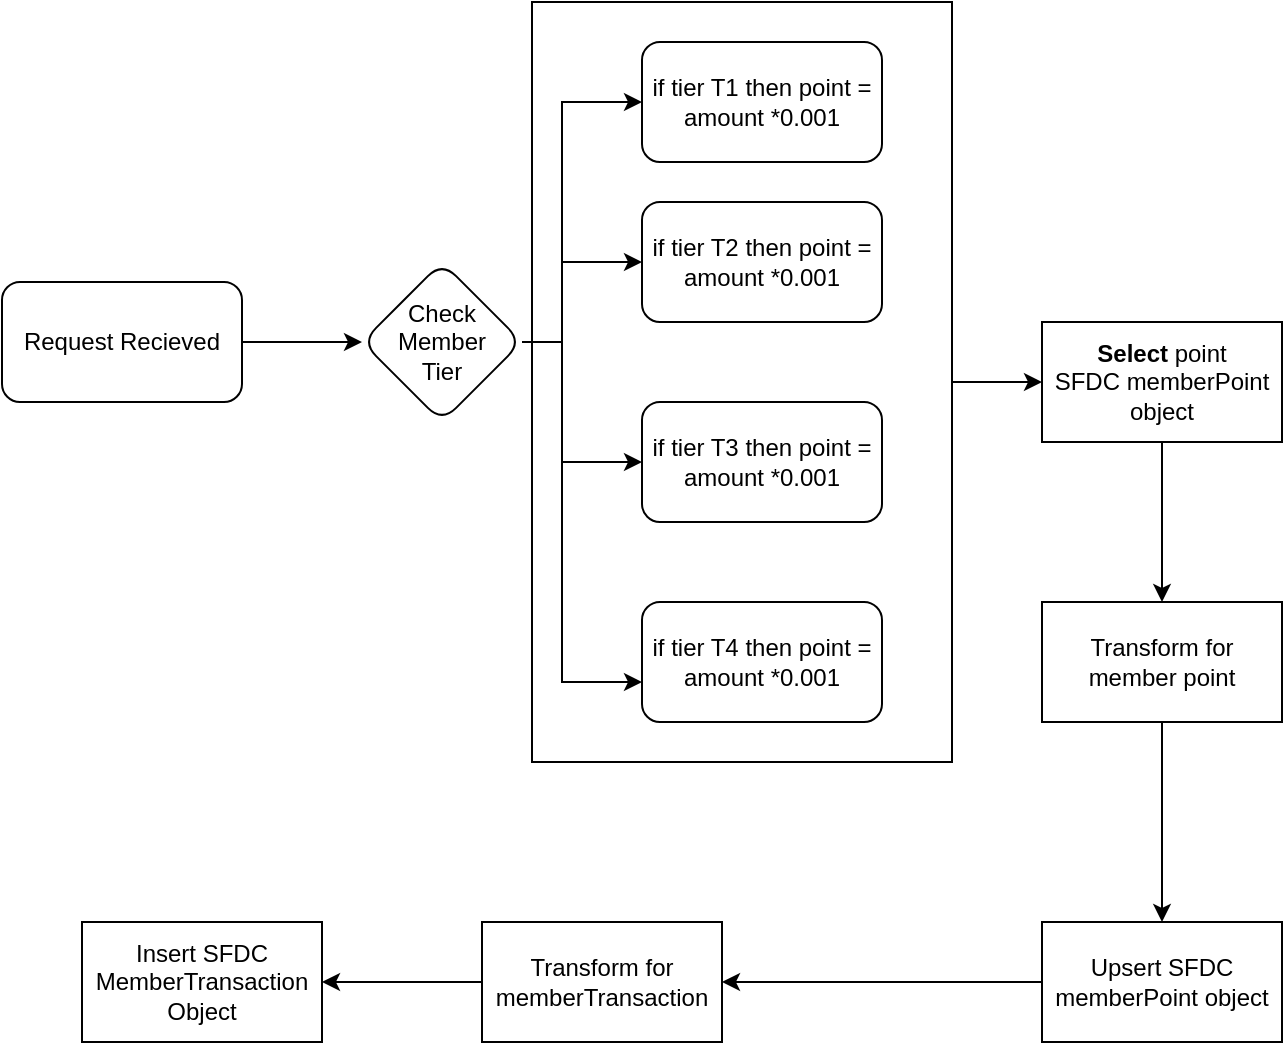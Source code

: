 <mxfile version="15.4.1" type="device"><diagram id="gD7FjpAjMpZCFQ8S9hq2" name="Page-1"><mxGraphModel dx="1186" dy="696" grid="1" gridSize="10" guides="1" tooltips="1" connect="1" arrows="1" fold="1" page="1" pageScale="1" pageWidth="850" pageHeight="1100" math="0" shadow="0"><root><mxCell id="0"/><mxCell id="1" parent="0"/><mxCell id="5dHmo4KTh3gtVsXL3wFc-5" value="" style="edgeStyle=orthogonalEdgeStyle;rounded=0;orthogonalLoop=1;jettySize=auto;html=1;entryX=0;entryY=0.5;entryDx=0;entryDy=0;" edge="1" parent="1" source="5dHmo4KTh3gtVsXL3wFc-1" target="5dHmo4KTh3gtVsXL3wFc-23"><mxGeometry relative="1" as="geometry"><mxPoint x="340" y="190" as="targetPoint"/></mxGeometry></mxCell><mxCell id="5dHmo4KTh3gtVsXL3wFc-1" value="Request Recieved" style="rounded=1;whiteSpace=wrap;html=1;" vertex="1" parent="1"><mxGeometry x="160" y="160" width="120" height="60" as="geometry"/></mxCell><mxCell id="5dHmo4KTh3gtVsXL3wFc-18" value="" style="edgeStyle=orthogonalEdgeStyle;rounded=0;orthogonalLoop=1;jettySize=auto;html=1;entryX=0;entryY=0.5;entryDx=0;entryDy=0;" edge="1" parent="1" source="5dHmo4KTh3gtVsXL3wFc-16" target="5dHmo4KTh3gtVsXL3wFc-30"><mxGeometry relative="1" as="geometry"/></mxCell><mxCell id="5dHmo4KTh3gtVsXL3wFc-16" value="" style="rounded=0;whiteSpace=wrap;html=1;fillColor=default;" vertex="1" parent="1"><mxGeometry x="425" y="20" width="210" height="380" as="geometry"/></mxCell><mxCell id="5dHmo4KTh3gtVsXL3wFc-29" value="" style="edgeStyle=orthogonalEdgeStyle;rounded=0;orthogonalLoop=1;jettySize=auto;html=1;" edge="1" parent="1" source="5dHmo4KTh3gtVsXL3wFc-17" target="5dHmo4KTh3gtVsXL3wFc-28"><mxGeometry relative="1" as="geometry"/></mxCell><mxCell id="5dHmo4KTh3gtVsXL3wFc-17" value="Transform for member point" style="whiteSpace=wrap;html=1;rounded=0;fillColor=none;" vertex="1" parent="1"><mxGeometry x="680" y="320" width="120" height="60" as="geometry"/></mxCell><mxCell id="5dHmo4KTh3gtVsXL3wFc-19" value="" style="edgeStyle=orthogonalEdgeStyle;rounded=0;orthogonalLoop=1;jettySize=auto;html=1;" edge="1" parent="1" source="5dHmo4KTh3gtVsXL3wFc-23" target="5dHmo4KTh3gtVsXL3wFc-24"><mxGeometry relative="1" as="geometry"><Array as="points"><mxPoint x="440" y="190"/></Array></mxGeometry></mxCell><mxCell id="5dHmo4KTh3gtVsXL3wFc-20" value="" style="edgeStyle=orthogonalEdgeStyle;rounded=0;orthogonalLoop=1;jettySize=auto;html=1;" edge="1" parent="1" source="5dHmo4KTh3gtVsXL3wFc-23" target="5dHmo4KTh3gtVsXL3wFc-25"><mxGeometry relative="1" as="geometry"><Array as="points"><mxPoint x="440" y="190"/><mxPoint x="440" y="150"/></Array></mxGeometry></mxCell><mxCell id="5dHmo4KTh3gtVsXL3wFc-21" value="" style="edgeStyle=orthogonalEdgeStyle;rounded=0;orthogonalLoop=1;jettySize=auto;html=1;" edge="1" parent="1" source="5dHmo4KTh3gtVsXL3wFc-23" target="5dHmo4KTh3gtVsXL3wFc-26"><mxGeometry relative="1" as="geometry"><Array as="points"><mxPoint x="440" y="190"/><mxPoint x="440" y="250"/></Array></mxGeometry></mxCell><mxCell id="5dHmo4KTh3gtVsXL3wFc-22" value="" style="edgeStyle=orthogonalEdgeStyle;rounded=0;orthogonalLoop=1;jettySize=auto;html=1;" edge="1" parent="1" source="5dHmo4KTh3gtVsXL3wFc-23" target="5dHmo4KTh3gtVsXL3wFc-27"><mxGeometry relative="1" as="geometry"><Array as="points"><mxPoint x="440" y="190"/><mxPoint x="440" y="360"/></Array></mxGeometry></mxCell><mxCell id="5dHmo4KTh3gtVsXL3wFc-23" value="&lt;div&gt;Check Member &lt;br&gt;&lt;/div&gt;&lt;div&gt;Tier&lt;/div&gt;" style="rhombus;whiteSpace=wrap;html=1;rounded=1;" vertex="1" parent="1"><mxGeometry x="340" y="150" width="80" height="80" as="geometry"/></mxCell><mxCell id="5dHmo4KTh3gtVsXL3wFc-24" value="if tier T1 then point = amount *0.001" style="whiteSpace=wrap;html=1;rounded=1;" vertex="1" parent="1"><mxGeometry x="480" y="40" width="120" height="60" as="geometry"/></mxCell><mxCell id="5dHmo4KTh3gtVsXL3wFc-25" value="if tier T2 then point = amount *0.001" style="whiteSpace=wrap;html=1;rounded=1;" vertex="1" parent="1"><mxGeometry x="480" y="120" width="120" height="60" as="geometry"/></mxCell><mxCell id="5dHmo4KTh3gtVsXL3wFc-26" value="if tier T3 then point = amount *0.001" style="whiteSpace=wrap;html=1;rounded=1;" vertex="1" parent="1"><mxGeometry x="480" y="220" width="120" height="60" as="geometry"/></mxCell><mxCell id="5dHmo4KTh3gtVsXL3wFc-27" value="if tier T4 then point = amount *0.001" style="whiteSpace=wrap;html=1;rounded=1;" vertex="1" parent="1"><mxGeometry x="480" y="320" width="120" height="60" as="geometry"/></mxCell><mxCell id="5dHmo4KTh3gtVsXL3wFc-33" value="" style="edgeStyle=orthogonalEdgeStyle;rounded=0;orthogonalLoop=1;jettySize=auto;html=1;" edge="1" parent="1" source="5dHmo4KTh3gtVsXL3wFc-28" target="5dHmo4KTh3gtVsXL3wFc-32"><mxGeometry relative="1" as="geometry"/></mxCell><mxCell id="5dHmo4KTh3gtVsXL3wFc-28" value="&lt;div&gt;Upsert SFDC memberPoint object&lt;br&gt;&lt;/div&gt;" style="whiteSpace=wrap;html=1;rounded=0;fillColor=none;" vertex="1" parent="1"><mxGeometry x="680" y="480" width="120" height="60" as="geometry"/></mxCell><mxCell id="5dHmo4KTh3gtVsXL3wFc-31" style="edgeStyle=orthogonalEdgeStyle;rounded=0;orthogonalLoop=1;jettySize=auto;html=1;entryX=0.5;entryY=0;entryDx=0;entryDy=0;" edge="1" parent="1" source="5dHmo4KTh3gtVsXL3wFc-30" target="5dHmo4KTh3gtVsXL3wFc-17"><mxGeometry relative="1" as="geometry"/></mxCell><mxCell id="5dHmo4KTh3gtVsXL3wFc-30" value="&lt;div&gt;&lt;b&gt;Select&lt;/b&gt; point &lt;br&gt;&lt;/div&gt;&lt;div&gt;SFDC memberPoint object&lt;br&gt;&lt;/div&gt;" style="whiteSpace=wrap;html=1;rounded=0;fillColor=none;" vertex="1" parent="1"><mxGeometry x="680" y="180" width="120" height="60" as="geometry"/></mxCell><mxCell id="5dHmo4KTh3gtVsXL3wFc-35" value="" style="edgeStyle=orthogonalEdgeStyle;rounded=0;orthogonalLoop=1;jettySize=auto;html=1;" edge="1" parent="1" source="5dHmo4KTh3gtVsXL3wFc-32" target="5dHmo4KTh3gtVsXL3wFc-34"><mxGeometry relative="1" as="geometry"/></mxCell><mxCell id="5dHmo4KTh3gtVsXL3wFc-32" value="Transform for memberTransaction" style="whiteSpace=wrap;html=1;rounded=0;fillColor=none;" vertex="1" parent="1"><mxGeometry x="400" y="480" width="120" height="60" as="geometry"/></mxCell><mxCell id="5dHmo4KTh3gtVsXL3wFc-34" value="Insert SFDC MemberTransaction Object" style="whiteSpace=wrap;html=1;rounded=0;fillColor=none;" vertex="1" parent="1"><mxGeometry x="200" y="480" width="120" height="60" as="geometry"/></mxCell></root></mxGraphModel></diagram></mxfile>